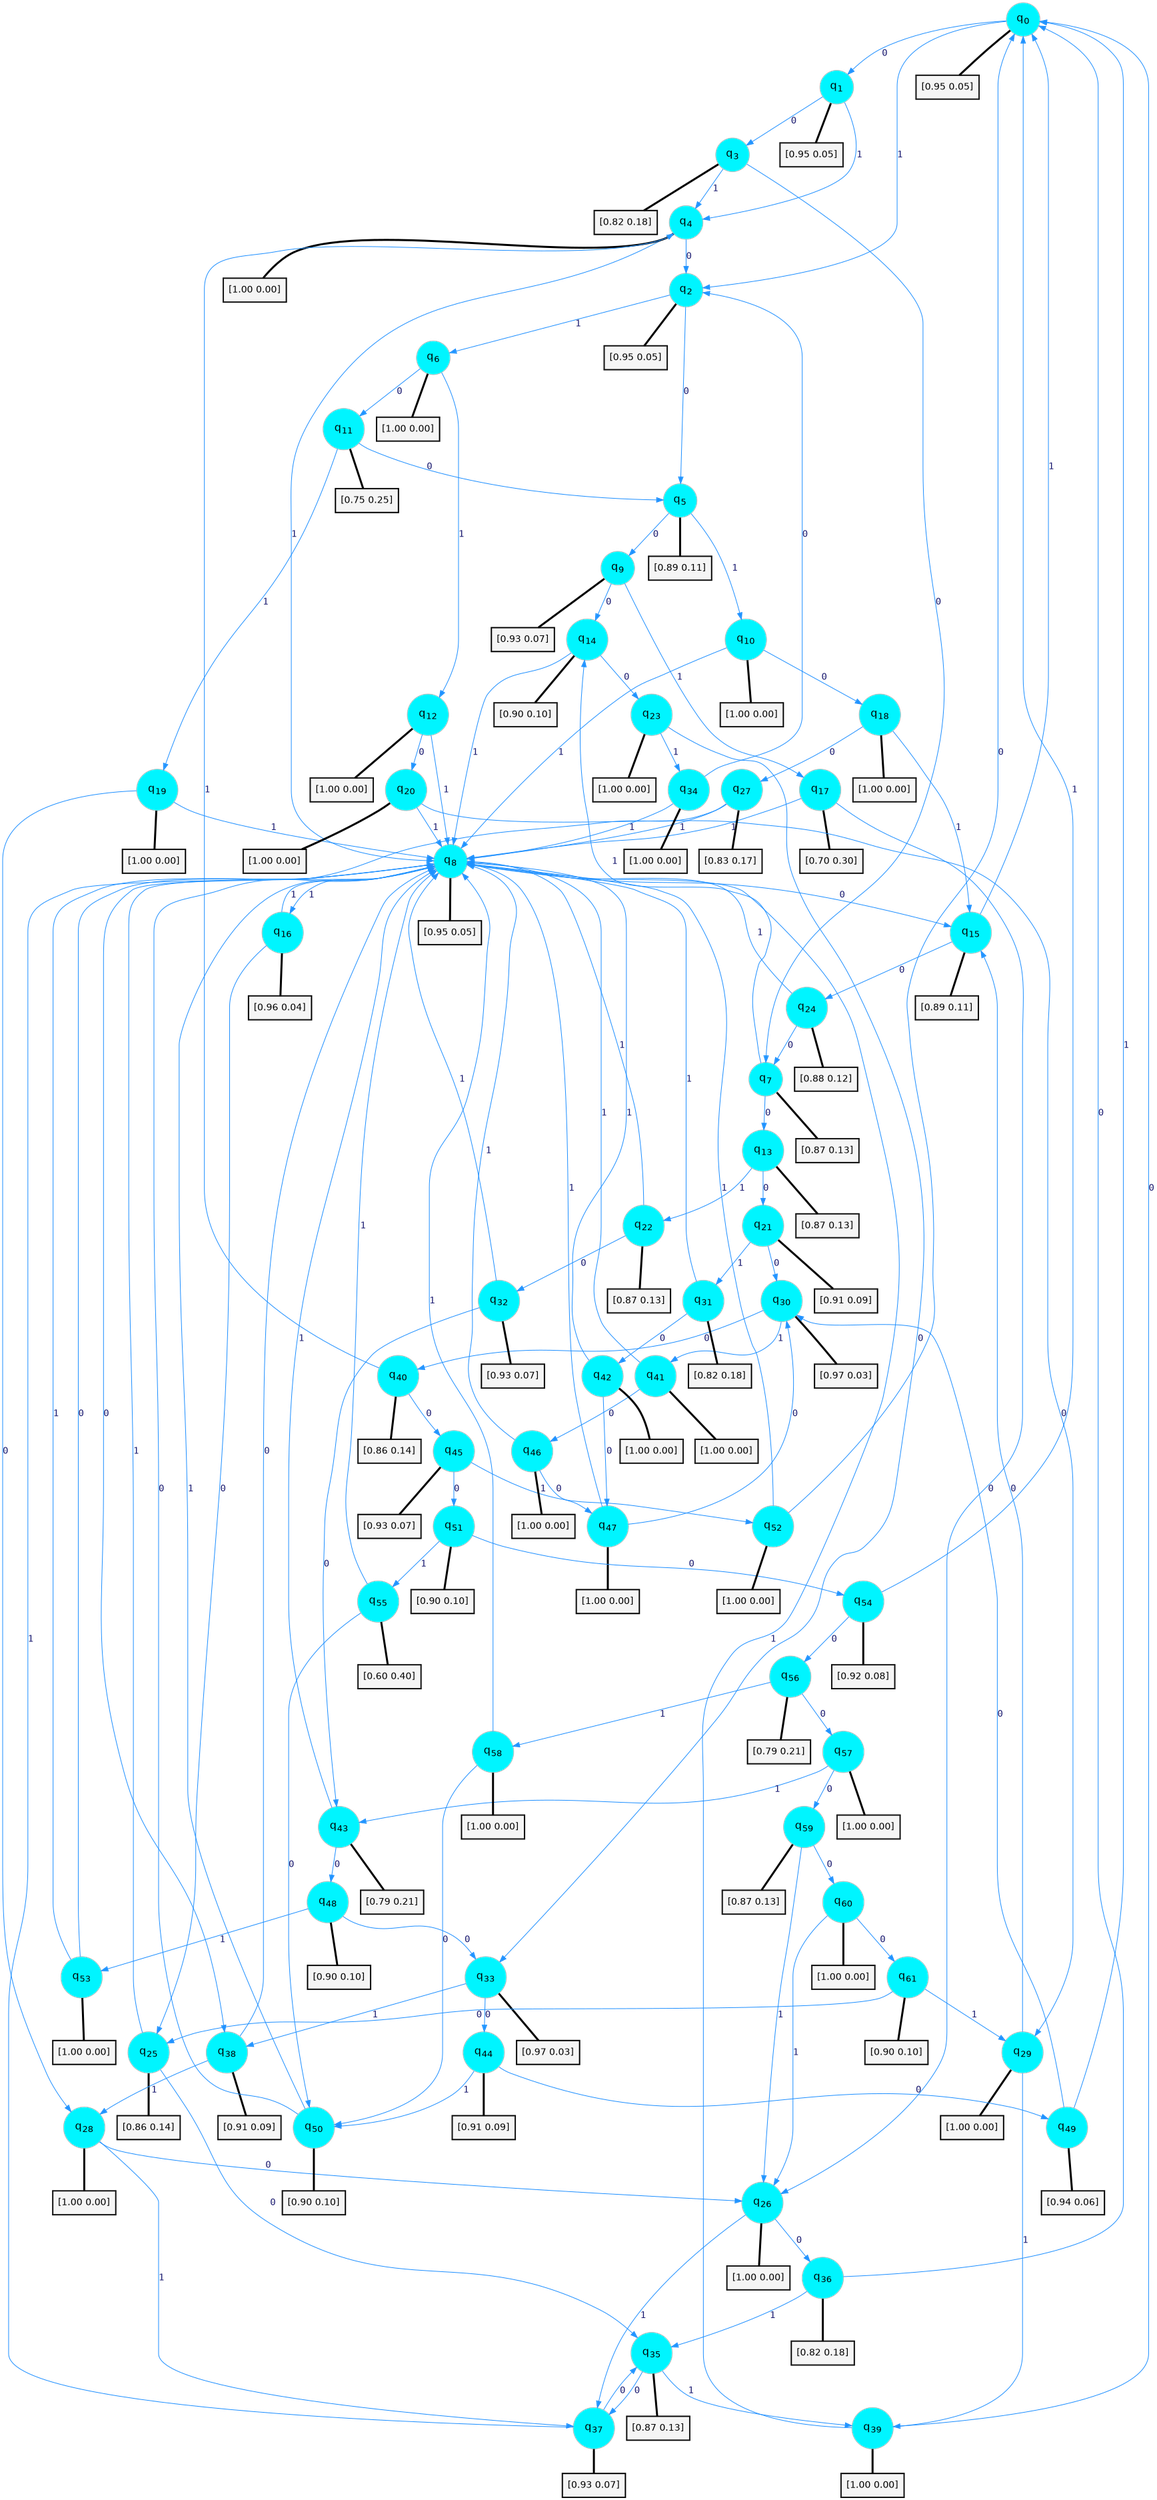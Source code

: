 digraph G {
graph [
bgcolor=transparent, dpi=300, rankdir=TD, size="40,25"];
node [
color=gray, fillcolor=turquoise1, fontcolor=black, fontname=Helvetica, fontsize=16, fontweight=bold, shape=circle, style=filled];
edge [
arrowsize=1, color=dodgerblue1, fontcolor=midnightblue, fontname=courier, fontweight=bold, penwidth=1, style=solid, weight=20];
0[label=<q<SUB>0</SUB>>];
1[label=<q<SUB>1</SUB>>];
2[label=<q<SUB>2</SUB>>];
3[label=<q<SUB>3</SUB>>];
4[label=<q<SUB>4</SUB>>];
5[label=<q<SUB>5</SUB>>];
6[label=<q<SUB>6</SUB>>];
7[label=<q<SUB>7</SUB>>];
8[label=<q<SUB>8</SUB>>];
9[label=<q<SUB>9</SUB>>];
10[label=<q<SUB>10</SUB>>];
11[label=<q<SUB>11</SUB>>];
12[label=<q<SUB>12</SUB>>];
13[label=<q<SUB>13</SUB>>];
14[label=<q<SUB>14</SUB>>];
15[label=<q<SUB>15</SUB>>];
16[label=<q<SUB>16</SUB>>];
17[label=<q<SUB>17</SUB>>];
18[label=<q<SUB>18</SUB>>];
19[label=<q<SUB>19</SUB>>];
20[label=<q<SUB>20</SUB>>];
21[label=<q<SUB>21</SUB>>];
22[label=<q<SUB>22</SUB>>];
23[label=<q<SUB>23</SUB>>];
24[label=<q<SUB>24</SUB>>];
25[label=<q<SUB>25</SUB>>];
26[label=<q<SUB>26</SUB>>];
27[label=<q<SUB>27</SUB>>];
28[label=<q<SUB>28</SUB>>];
29[label=<q<SUB>29</SUB>>];
30[label=<q<SUB>30</SUB>>];
31[label=<q<SUB>31</SUB>>];
32[label=<q<SUB>32</SUB>>];
33[label=<q<SUB>33</SUB>>];
34[label=<q<SUB>34</SUB>>];
35[label=<q<SUB>35</SUB>>];
36[label=<q<SUB>36</SUB>>];
37[label=<q<SUB>37</SUB>>];
38[label=<q<SUB>38</SUB>>];
39[label=<q<SUB>39</SUB>>];
40[label=<q<SUB>40</SUB>>];
41[label=<q<SUB>41</SUB>>];
42[label=<q<SUB>42</SUB>>];
43[label=<q<SUB>43</SUB>>];
44[label=<q<SUB>44</SUB>>];
45[label=<q<SUB>45</SUB>>];
46[label=<q<SUB>46</SUB>>];
47[label=<q<SUB>47</SUB>>];
48[label=<q<SUB>48</SUB>>];
49[label=<q<SUB>49</SUB>>];
50[label=<q<SUB>50</SUB>>];
51[label=<q<SUB>51</SUB>>];
52[label=<q<SUB>52</SUB>>];
53[label=<q<SUB>53</SUB>>];
54[label=<q<SUB>54</SUB>>];
55[label=<q<SUB>55</SUB>>];
56[label=<q<SUB>56</SUB>>];
57[label=<q<SUB>57</SUB>>];
58[label=<q<SUB>58</SUB>>];
59[label=<q<SUB>59</SUB>>];
60[label=<q<SUB>60</SUB>>];
61[label=<q<SUB>61</SUB>>];
62[label="[0.95 0.05]", shape=box,fontcolor=black, fontname=Helvetica, fontsize=14, penwidth=2, fillcolor=whitesmoke,color=black];
63[label="[0.95 0.05]", shape=box,fontcolor=black, fontname=Helvetica, fontsize=14, penwidth=2, fillcolor=whitesmoke,color=black];
64[label="[0.95 0.05]", shape=box,fontcolor=black, fontname=Helvetica, fontsize=14, penwidth=2, fillcolor=whitesmoke,color=black];
65[label="[0.82 0.18]", shape=box,fontcolor=black, fontname=Helvetica, fontsize=14, penwidth=2, fillcolor=whitesmoke,color=black];
66[label="[1.00 0.00]", shape=box,fontcolor=black, fontname=Helvetica, fontsize=14, penwidth=2, fillcolor=whitesmoke,color=black];
67[label="[0.89 0.11]", shape=box,fontcolor=black, fontname=Helvetica, fontsize=14, penwidth=2, fillcolor=whitesmoke,color=black];
68[label="[1.00 0.00]", shape=box,fontcolor=black, fontname=Helvetica, fontsize=14, penwidth=2, fillcolor=whitesmoke,color=black];
69[label="[0.87 0.13]", shape=box,fontcolor=black, fontname=Helvetica, fontsize=14, penwidth=2, fillcolor=whitesmoke,color=black];
70[label="[0.95 0.05]", shape=box,fontcolor=black, fontname=Helvetica, fontsize=14, penwidth=2, fillcolor=whitesmoke,color=black];
71[label="[0.93 0.07]", shape=box,fontcolor=black, fontname=Helvetica, fontsize=14, penwidth=2, fillcolor=whitesmoke,color=black];
72[label="[1.00 0.00]", shape=box,fontcolor=black, fontname=Helvetica, fontsize=14, penwidth=2, fillcolor=whitesmoke,color=black];
73[label="[0.75 0.25]", shape=box,fontcolor=black, fontname=Helvetica, fontsize=14, penwidth=2, fillcolor=whitesmoke,color=black];
74[label="[1.00 0.00]", shape=box,fontcolor=black, fontname=Helvetica, fontsize=14, penwidth=2, fillcolor=whitesmoke,color=black];
75[label="[0.87 0.13]", shape=box,fontcolor=black, fontname=Helvetica, fontsize=14, penwidth=2, fillcolor=whitesmoke,color=black];
76[label="[0.90 0.10]", shape=box,fontcolor=black, fontname=Helvetica, fontsize=14, penwidth=2, fillcolor=whitesmoke,color=black];
77[label="[0.89 0.11]", shape=box,fontcolor=black, fontname=Helvetica, fontsize=14, penwidth=2, fillcolor=whitesmoke,color=black];
78[label="[0.96 0.04]", shape=box,fontcolor=black, fontname=Helvetica, fontsize=14, penwidth=2, fillcolor=whitesmoke,color=black];
79[label="[0.70 0.30]", shape=box,fontcolor=black, fontname=Helvetica, fontsize=14, penwidth=2, fillcolor=whitesmoke,color=black];
80[label="[1.00 0.00]", shape=box,fontcolor=black, fontname=Helvetica, fontsize=14, penwidth=2, fillcolor=whitesmoke,color=black];
81[label="[1.00 0.00]", shape=box,fontcolor=black, fontname=Helvetica, fontsize=14, penwidth=2, fillcolor=whitesmoke,color=black];
82[label="[1.00 0.00]", shape=box,fontcolor=black, fontname=Helvetica, fontsize=14, penwidth=2, fillcolor=whitesmoke,color=black];
83[label="[0.91 0.09]", shape=box,fontcolor=black, fontname=Helvetica, fontsize=14, penwidth=2, fillcolor=whitesmoke,color=black];
84[label="[0.87 0.13]", shape=box,fontcolor=black, fontname=Helvetica, fontsize=14, penwidth=2, fillcolor=whitesmoke,color=black];
85[label="[1.00 0.00]", shape=box,fontcolor=black, fontname=Helvetica, fontsize=14, penwidth=2, fillcolor=whitesmoke,color=black];
86[label="[0.88 0.12]", shape=box,fontcolor=black, fontname=Helvetica, fontsize=14, penwidth=2, fillcolor=whitesmoke,color=black];
87[label="[0.86 0.14]", shape=box,fontcolor=black, fontname=Helvetica, fontsize=14, penwidth=2, fillcolor=whitesmoke,color=black];
88[label="[1.00 0.00]", shape=box,fontcolor=black, fontname=Helvetica, fontsize=14, penwidth=2, fillcolor=whitesmoke,color=black];
89[label="[0.83 0.17]", shape=box,fontcolor=black, fontname=Helvetica, fontsize=14, penwidth=2, fillcolor=whitesmoke,color=black];
90[label="[1.00 0.00]", shape=box,fontcolor=black, fontname=Helvetica, fontsize=14, penwidth=2, fillcolor=whitesmoke,color=black];
91[label="[1.00 0.00]", shape=box,fontcolor=black, fontname=Helvetica, fontsize=14, penwidth=2, fillcolor=whitesmoke,color=black];
92[label="[0.97 0.03]", shape=box,fontcolor=black, fontname=Helvetica, fontsize=14, penwidth=2, fillcolor=whitesmoke,color=black];
93[label="[0.82 0.18]", shape=box,fontcolor=black, fontname=Helvetica, fontsize=14, penwidth=2, fillcolor=whitesmoke,color=black];
94[label="[0.93 0.07]", shape=box,fontcolor=black, fontname=Helvetica, fontsize=14, penwidth=2, fillcolor=whitesmoke,color=black];
95[label="[0.97 0.03]", shape=box,fontcolor=black, fontname=Helvetica, fontsize=14, penwidth=2, fillcolor=whitesmoke,color=black];
96[label="[1.00 0.00]", shape=box,fontcolor=black, fontname=Helvetica, fontsize=14, penwidth=2, fillcolor=whitesmoke,color=black];
97[label="[0.87 0.13]", shape=box,fontcolor=black, fontname=Helvetica, fontsize=14, penwidth=2, fillcolor=whitesmoke,color=black];
98[label="[0.82 0.18]", shape=box,fontcolor=black, fontname=Helvetica, fontsize=14, penwidth=2, fillcolor=whitesmoke,color=black];
99[label="[0.93 0.07]", shape=box,fontcolor=black, fontname=Helvetica, fontsize=14, penwidth=2, fillcolor=whitesmoke,color=black];
100[label="[0.91 0.09]", shape=box,fontcolor=black, fontname=Helvetica, fontsize=14, penwidth=2, fillcolor=whitesmoke,color=black];
101[label="[1.00 0.00]", shape=box,fontcolor=black, fontname=Helvetica, fontsize=14, penwidth=2, fillcolor=whitesmoke,color=black];
102[label="[0.86 0.14]", shape=box,fontcolor=black, fontname=Helvetica, fontsize=14, penwidth=2, fillcolor=whitesmoke,color=black];
103[label="[1.00 0.00]", shape=box,fontcolor=black, fontname=Helvetica, fontsize=14, penwidth=2, fillcolor=whitesmoke,color=black];
104[label="[1.00 0.00]", shape=box,fontcolor=black, fontname=Helvetica, fontsize=14, penwidth=2, fillcolor=whitesmoke,color=black];
105[label="[0.79 0.21]", shape=box,fontcolor=black, fontname=Helvetica, fontsize=14, penwidth=2, fillcolor=whitesmoke,color=black];
106[label="[0.91 0.09]", shape=box,fontcolor=black, fontname=Helvetica, fontsize=14, penwidth=2, fillcolor=whitesmoke,color=black];
107[label="[0.93 0.07]", shape=box,fontcolor=black, fontname=Helvetica, fontsize=14, penwidth=2, fillcolor=whitesmoke,color=black];
108[label="[1.00 0.00]", shape=box,fontcolor=black, fontname=Helvetica, fontsize=14, penwidth=2, fillcolor=whitesmoke,color=black];
109[label="[1.00 0.00]", shape=box,fontcolor=black, fontname=Helvetica, fontsize=14, penwidth=2, fillcolor=whitesmoke,color=black];
110[label="[0.90 0.10]", shape=box,fontcolor=black, fontname=Helvetica, fontsize=14, penwidth=2, fillcolor=whitesmoke,color=black];
111[label="[0.94 0.06]", shape=box,fontcolor=black, fontname=Helvetica, fontsize=14, penwidth=2, fillcolor=whitesmoke,color=black];
112[label="[0.90 0.10]", shape=box,fontcolor=black, fontname=Helvetica, fontsize=14, penwidth=2, fillcolor=whitesmoke,color=black];
113[label="[0.90 0.10]", shape=box,fontcolor=black, fontname=Helvetica, fontsize=14, penwidth=2, fillcolor=whitesmoke,color=black];
114[label="[1.00 0.00]", shape=box,fontcolor=black, fontname=Helvetica, fontsize=14, penwidth=2, fillcolor=whitesmoke,color=black];
115[label="[1.00 0.00]", shape=box,fontcolor=black, fontname=Helvetica, fontsize=14, penwidth=2, fillcolor=whitesmoke,color=black];
116[label="[0.92 0.08]", shape=box,fontcolor=black, fontname=Helvetica, fontsize=14, penwidth=2, fillcolor=whitesmoke,color=black];
117[label="[0.60 0.40]", shape=box,fontcolor=black, fontname=Helvetica, fontsize=14, penwidth=2, fillcolor=whitesmoke,color=black];
118[label="[0.79 0.21]", shape=box,fontcolor=black, fontname=Helvetica, fontsize=14, penwidth=2, fillcolor=whitesmoke,color=black];
119[label="[1.00 0.00]", shape=box,fontcolor=black, fontname=Helvetica, fontsize=14, penwidth=2, fillcolor=whitesmoke,color=black];
120[label="[1.00 0.00]", shape=box,fontcolor=black, fontname=Helvetica, fontsize=14, penwidth=2, fillcolor=whitesmoke,color=black];
121[label="[0.87 0.13]", shape=box,fontcolor=black, fontname=Helvetica, fontsize=14, penwidth=2, fillcolor=whitesmoke,color=black];
122[label="[1.00 0.00]", shape=box,fontcolor=black, fontname=Helvetica, fontsize=14, penwidth=2, fillcolor=whitesmoke,color=black];
123[label="[0.90 0.10]", shape=box,fontcolor=black, fontname=Helvetica, fontsize=14, penwidth=2, fillcolor=whitesmoke,color=black];
0->1 [label=0];
0->2 [label=1];
0->62 [arrowhead=none, penwidth=3,color=black];
1->3 [label=0];
1->4 [label=1];
1->63 [arrowhead=none, penwidth=3,color=black];
2->5 [label=0];
2->6 [label=1];
2->64 [arrowhead=none, penwidth=3,color=black];
3->7 [label=0];
3->4 [label=1];
3->65 [arrowhead=none, penwidth=3,color=black];
4->2 [label=0];
4->8 [label=1];
4->66 [arrowhead=none, penwidth=3,color=black];
5->9 [label=0];
5->10 [label=1];
5->67 [arrowhead=none, penwidth=3,color=black];
6->11 [label=0];
6->12 [label=1];
6->68 [arrowhead=none, penwidth=3,color=black];
7->13 [label=0];
7->14 [label=1];
7->69 [arrowhead=none, penwidth=3,color=black];
8->15 [label=0];
8->16 [label=1];
8->70 [arrowhead=none, penwidth=3,color=black];
9->14 [label=0];
9->17 [label=1];
9->71 [arrowhead=none, penwidth=3,color=black];
10->18 [label=0];
10->8 [label=1];
10->72 [arrowhead=none, penwidth=3,color=black];
11->5 [label=0];
11->19 [label=1];
11->73 [arrowhead=none, penwidth=3,color=black];
12->20 [label=0];
12->8 [label=1];
12->74 [arrowhead=none, penwidth=3,color=black];
13->21 [label=0];
13->22 [label=1];
13->75 [arrowhead=none, penwidth=3,color=black];
14->23 [label=0];
14->8 [label=1];
14->76 [arrowhead=none, penwidth=3,color=black];
15->24 [label=0];
15->0 [label=1];
15->77 [arrowhead=none, penwidth=3,color=black];
16->25 [label=0];
16->8 [label=1];
16->78 [arrowhead=none, penwidth=3,color=black];
17->26 [label=0];
17->8 [label=1];
17->79 [arrowhead=none, penwidth=3,color=black];
18->27 [label=0];
18->15 [label=1];
18->80 [arrowhead=none, penwidth=3,color=black];
19->28 [label=0];
19->8 [label=1];
19->81 [arrowhead=none, penwidth=3,color=black];
20->29 [label=0];
20->8 [label=1];
20->82 [arrowhead=none, penwidth=3,color=black];
21->30 [label=0];
21->31 [label=1];
21->83 [arrowhead=none, penwidth=3,color=black];
22->32 [label=0];
22->8 [label=1];
22->84 [arrowhead=none, penwidth=3,color=black];
23->33 [label=0];
23->34 [label=1];
23->85 [arrowhead=none, penwidth=3,color=black];
24->7 [label=0];
24->8 [label=1];
24->86 [arrowhead=none, penwidth=3,color=black];
25->35 [label=0];
25->8 [label=1];
25->87 [arrowhead=none, penwidth=3,color=black];
26->36 [label=0];
26->37 [label=1];
26->88 [arrowhead=none, penwidth=3,color=black];
27->38 [label=0];
27->8 [label=1];
27->89 [arrowhead=none, penwidth=3,color=black];
28->26 [label=0];
28->37 [label=1];
28->90 [arrowhead=none, penwidth=3,color=black];
29->15 [label=0];
29->39 [label=1];
29->91 [arrowhead=none, penwidth=3,color=black];
30->40 [label=0];
30->41 [label=1];
30->92 [arrowhead=none, penwidth=3,color=black];
31->42 [label=0];
31->8 [label=1];
31->93 [arrowhead=none, penwidth=3,color=black];
32->43 [label=0];
32->8 [label=1];
32->94 [arrowhead=none, penwidth=3,color=black];
33->44 [label=0];
33->38 [label=1];
33->95 [arrowhead=none, penwidth=3,color=black];
34->2 [label=0];
34->8 [label=1];
34->96 [arrowhead=none, penwidth=3,color=black];
35->37 [label=0];
35->39 [label=1];
35->97 [arrowhead=none, penwidth=3,color=black];
36->0 [label=0];
36->35 [label=1];
36->98 [arrowhead=none, penwidth=3,color=black];
37->35 [label=0];
37->8 [label=1];
37->99 [arrowhead=none, penwidth=3,color=black];
38->8 [label=0];
38->28 [label=1];
38->100 [arrowhead=none, penwidth=3,color=black];
39->0 [label=0];
39->8 [label=1];
39->101 [arrowhead=none, penwidth=3,color=black];
40->45 [label=0];
40->4 [label=1];
40->102 [arrowhead=none, penwidth=3,color=black];
41->46 [label=0];
41->8 [label=1];
41->103 [arrowhead=none, penwidth=3,color=black];
42->47 [label=0];
42->8 [label=1];
42->104 [arrowhead=none, penwidth=3,color=black];
43->48 [label=0];
43->8 [label=1];
43->105 [arrowhead=none, penwidth=3,color=black];
44->49 [label=0];
44->50 [label=1];
44->106 [arrowhead=none, penwidth=3,color=black];
45->51 [label=0];
45->52 [label=1];
45->107 [arrowhead=none, penwidth=3,color=black];
46->47 [label=0];
46->8 [label=1];
46->108 [arrowhead=none, penwidth=3,color=black];
47->30 [label=0];
47->8 [label=1];
47->109 [arrowhead=none, penwidth=3,color=black];
48->33 [label=0];
48->53 [label=1];
48->110 [arrowhead=none, penwidth=3,color=black];
49->30 [label=0];
49->0 [label=1];
49->111 [arrowhead=none, penwidth=3,color=black];
50->8 [label=0];
50->8 [label=1];
50->112 [arrowhead=none, penwidth=3,color=black];
51->54 [label=0];
51->55 [label=1];
51->113 [arrowhead=none, penwidth=3,color=black];
52->0 [label=0];
52->8 [label=1];
52->114 [arrowhead=none, penwidth=3,color=black];
53->8 [label=0];
53->8 [label=1];
53->115 [arrowhead=none, penwidth=3,color=black];
54->56 [label=0];
54->0 [label=1];
54->116 [arrowhead=none, penwidth=3,color=black];
55->50 [label=0];
55->8 [label=1];
55->117 [arrowhead=none, penwidth=3,color=black];
56->57 [label=0];
56->58 [label=1];
56->118 [arrowhead=none, penwidth=3,color=black];
57->59 [label=0];
57->43 [label=1];
57->119 [arrowhead=none, penwidth=3,color=black];
58->50 [label=0];
58->8 [label=1];
58->120 [arrowhead=none, penwidth=3,color=black];
59->60 [label=0];
59->26 [label=1];
59->121 [arrowhead=none, penwidth=3,color=black];
60->61 [label=0];
60->26 [label=1];
60->122 [arrowhead=none, penwidth=3,color=black];
61->25 [label=0];
61->29 [label=1];
61->123 [arrowhead=none, penwidth=3,color=black];
}
